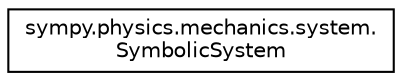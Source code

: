 digraph "Graphical Class Hierarchy"
{
 // LATEX_PDF_SIZE
  edge [fontname="Helvetica",fontsize="10",labelfontname="Helvetica",labelfontsize="10"];
  node [fontname="Helvetica",fontsize="10",shape=record];
  rankdir="LR";
  Node0 [label="sympy.physics.mechanics.system.\lSymbolicSystem",height=0.2,width=0.4,color="black", fillcolor="white", style="filled",URL="$classsympy_1_1physics_1_1mechanics_1_1system_1_1SymbolicSystem.html",tooltip=" "];
}
